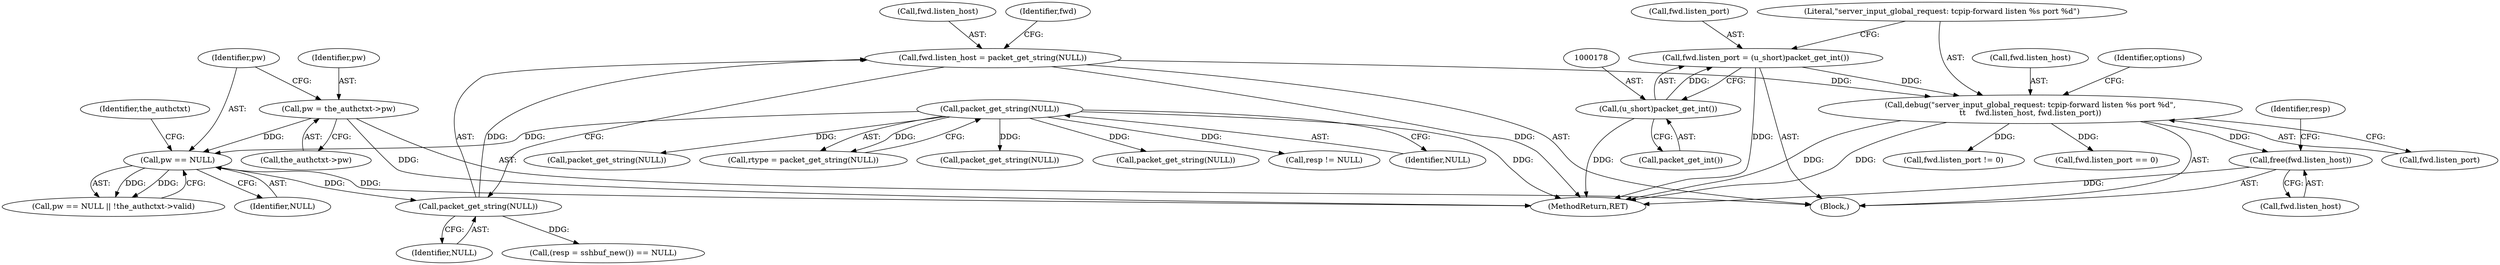 digraph "0_src_c76fac666ea038753294f2ac94d310f8adece9ce@API" {
"1000245" [label="(Call,free(fwd.listen_host))"];
"1000180" [label="(Call,debug(\"server_input_global_request: tcpip-forward listen %s port %d\",\n\t\t    fwd.listen_host, fwd.listen_port))"];
"1000167" [label="(Call,fwd.listen_host = packet_get_string(NULL))"];
"1000171" [label="(Call,packet_get_string(NULL))"];
"1000152" [label="(Call,pw == NULL)"];
"1000145" [label="(Call,pw = the_authctxt->pw)"];
"1000127" [label="(Call,packet_get_string(NULL))"];
"1000173" [label="(Call,fwd.listen_port = (u_short)packet_get_int())"];
"1000177" [label="(Call,(u_short)packet_get_int())"];
"1000142" [label="(Block,)"];
"1000125" [label="(Call,rtype = packet_get_string(NULL))"];
"1000182" [label="(Call,fwd.listen_host)"];
"1000145" [label="(Call,pw = the_authctxt->pw)"];
"1000179" [label="(Call,packet_get_int())"];
"1000151" [label="(Call,pw == NULL || !the_authctxt->valid)"];
"1000340" [label="(Call,packet_get_string(NULL))"];
"1000157" [label="(Identifier,the_authctxt)"];
"1000167" [label="(Call,fwd.listen_host = packet_get_string(NULL))"];
"1000402" [label="(Call,packet_get_string(NULL))"];
"1000180" [label="(Call,debug(\"server_input_global_request: tcpip-forward listen %s port %d\",\n\t\t    fwd.listen_host, fwd.listen_port))"];
"1000127" [label="(Call,packet_get_string(NULL))"];
"1000174" [label="(Call,fwd.listen_port)"];
"1000213" [label="(Call,fwd.listen_port != 0)"];
"1000207" [label="(Call,fwd.listen_port == 0)"];
"1000193" [label="(Identifier,options)"];
"1000173" [label="(Call,fwd.listen_port = (u_short)packet_get_int())"];
"1000147" [label="(Call,the_authctxt->pw)"];
"1000168" [label="(Call,fwd.listen_host)"];
"1000152" [label="(Call,pw == NULL)"];
"1000457" [label="(Call,resp != NULL)"];
"1000128" [label="(Identifier,NULL)"];
"1000246" [label="(Call,fwd.listen_host)"];
"1000294" [label="(Call,packet_get_string(NULL))"];
"1000175" [label="(Identifier,fwd)"];
"1000172" [label="(Identifier,NULL)"];
"1000185" [label="(Call,fwd.listen_port)"];
"1000181" [label="(Literal,\"server_input_global_request: tcpip-forward listen %s port %d\")"];
"1000252" [label="(Identifier,resp)"];
"1000245" [label="(Call,free(fwd.listen_host))"];
"1000177" [label="(Call,(u_short)packet_get_int())"];
"1000250" [label="(Call,(resp = sshbuf_new()) == NULL)"];
"1000171" [label="(Call,packet_get_string(NULL))"];
"1000154" [label="(Identifier,NULL)"];
"1000474" [label="(MethodReturn,RET)"];
"1000146" [label="(Identifier,pw)"];
"1000153" [label="(Identifier,pw)"];
"1000245" -> "1000142"  [label="AST: "];
"1000245" -> "1000246"  [label="CFG: "];
"1000246" -> "1000245"  [label="AST: "];
"1000252" -> "1000245"  [label="CFG: "];
"1000245" -> "1000474"  [label="DDG: "];
"1000180" -> "1000245"  [label="DDG: "];
"1000180" -> "1000142"  [label="AST: "];
"1000180" -> "1000185"  [label="CFG: "];
"1000181" -> "1000180"  [label="AST: "];
"1000182" -> "1000180"  [label="AST: "];
"1000185" -> "1000180"  [label="AST: "];
"1000193" -> "1000180"  [label="CFG: "];
"1000180" -> "1000474"  [label="DDG: "];
"1000180" -> "1000474"  [label="DDG: "];
"1000167" -> "1000180"  [label="DDG: "];
"1000173" -> "1000180"  [label="DDG: "];
"1000180" -> "1000207"  [label="DDG: "];
"1000180" -> "1000213"  [label="DDG: "];
"1000167" -> "1000142"  [label="AST: "];
"1000167" -> "1000171"  [label="CFG: "];
"1000168" -> "1000167"  [label="AST: "];
"1000171" -> "1000167"  [label="AST: "];
"1000175" -> "1000167"  [label="CFG: "];
"1000167" -> "1000474"  [label="DDG: "];
"1000171" -> "1000167"  [label="DDG: "];
"1000171" -> "1000172"  [label="CFG: "];
"1000172" -> "1000171"  [label="AST: "];
"1000152" -> "1000171"  [label="DDG: "];
"1000171" -> "1000250"  [label="DDG: "];
"1000152" -> "1000151"  [label="AST: "];
"1000152" -> "1000154"  [label="CFG: "];
"1000153" -> "1000152"  [label="AST: "];
"1000154" -> "1000152"  [label="AST: "];
"1000157" -> "1000152"  [label="CFG: "];
"1000151" -> "1000152"  [label="CFG: "];
"1000152" -> "1000474"  [label="DDG: "];
"1000152" -> "1000151"  [label="DDG: "];
"1000152" -> "1000151"  [label="DDG: "];
"1000145" -> "1000152"  [label="DDG: "];
"1000127" -> "1000152"  [label="DDG: "];
"1000145" -> "1000142"  [label="AST: "];
"1000145" -> "1000147"  [label="CFG: "];
"1000146" -> "1000145"  [label="AST: "];
"1000147" -> "1000145"  [label="AST: "];
"1000153" -> "1000145"  [label="CFG: "];
"1000145" -> "1000474"  [label="DDG: "];
"1000127" -> "1000125"  [label="AST: "];
"1000127" -> "1000128"  [label="CFG: "];
"1000128" -> "1000127"  [label="AST: "];
"1000125" -> "1000127"  [label="CFG: "];
"1000127" -> "1000474"  [label="DDG: "];
"1000127" -> "1000125"  [label="DDG: "];
"1000127" -> "1000294"  [label="DDG: "];
"1000127" -> "1000340"  [label="DDG: "];
"1000127" -> "1000402"  [label="DDG: "];
"1000127" -> "1000457"  [label="DDG: "];
"1000173" -> "1000142"  [label="AST: "];
"1000173" -> "1000177"  [label="CFG: "];
"1000174" -> "1000173"  [label="AST: "];
"1000177" -> "1000173"  [label="AST: "];
"1000181" -> "1000173"  [label="CFG: "];
"1000173" -> "1000474"  [label="DDG: "];
"1000177" -> "1000173"  [label="DDG: "];
"1000177" -> "1000179"  [label="CFG: "];
"1000178" -> "1000177"  [label="AST: "];
"1000179" -> "1000177"  [label="AST: "];
"1000177" -> "1000474"  [label="DDG: "];
}
